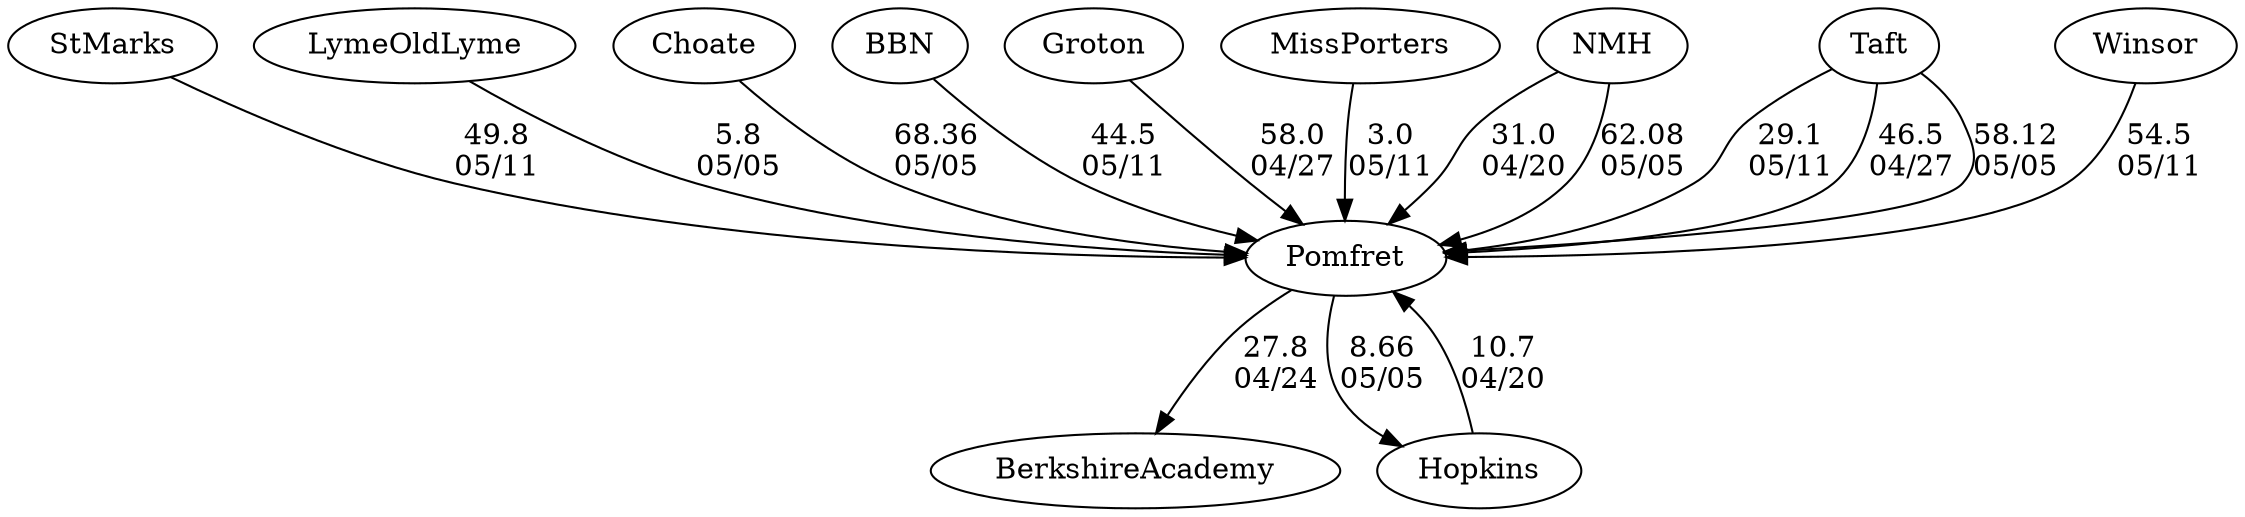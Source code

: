 digraph girls3foursPomfret {StMarks [URL="girls3foursPomfretStMarks.html"];LymeOldLyme [URL="girls3foursPomfretLymeOldLyme.html"];Choate [URL="girls3foursPomfretChoate.html"];Pomfret [URL="girls3foursPomfretPomfret.html"];BBN [URL="girls3foursPomfretBBN.html"];Groton [URL="girls3foursPomfretGroton.html"];MissPorters [URL="girls3foursPomfretMissPorters.html"];NMH [URL="girls3foursPomfretNMH.html"];BerkshireAcademy [URL="girls3foursPomfretBerkshireAcademy.html"];Taft [URL="girls3foursPomfretTaft.html"];Winsor [URL="girls3foursPomfretWinsor.html"];Hopkins [URL="girls3foursPomfretHopkins.html"];Winsor -> Pomfret[label="54.5
05/11", weight="46", tooltip="NEIRA Girls Fours, du Pont Cup: Pomfret vs. BB&N, Gunn, Miss Porter's, St. Mark's, Taft, Winsor			
Distance: 1500m Conditions: ~9MPH crossing headwind from lane 6 to lane 1, with occasional gusts. Beginning of race slightly choppier than finish. Conditions seemed to improve marginally by last race (G1). Comments: Alternated races with boys races. Order of girls races: G-Novice, G4, G3, G5, G2, G1. The novice boat race is listed in the sixth boat category. Crossing wind pushed almost all boats at least one lane to port. Several referee calls for boats to move to starboard in the lower boat races. Congratulations to Taft G1 for winning the 2024 du Pont Cup.
None", URL="https://www.row2k.com/results/resultspage.cfm?UID=377BB86A75BE9B00AD40E99984E7D587&cat=1", random="random"]; 
StMarks -> Pomfret[label="49.8
05/11", weight="51", tooltip="NEIRA Girls Fours, du Pont Cup: Pomfret vs. BB&N, Gunn, Miss Porter's, St. Mark's, Taft, Winsor			
Distance: 1500m Conditions: ~9MPH crossing headwind from lane 6 to lane 1, with occasional gusts. Beginning of race slightly choppier than finish. Conditions seemed to improve marginally by last race (G1). Comments: Alternated races with boys races. Order of girls races: G-Novice, G4, G3, G5, G2, G1. The novice boat race is listed in the sixth boat category. Crossing wind pushed almost all boats at least one lane to port. Several referee calls for boats to move to starboard in the lower boat races. Congratulations to Taft G1 for winning the 2024 du Pont Cup.
None", URL="https://www.row2k.com/results/resultspage.cfm?UID=377BB86A75BE9B00AD40E99984E7D587&cat=1", random="random"]; 
BBN -> Pomfret[label="44.5
05/11", weight="56", tooltip="NEIRA Girls Fours, du Pont Cup: Pomfret vs. BB&N, Gunn, Miss Porter's, St. Mark's, Taft, Winsor			
Distance: 1500m Conditions: ~9MPH crossing headwind from lane 6 to lane 1, with occasional gusts. Beginning of race slightly choppier than finish. Conditions seemed to improve marginally by last race (G1). Comments: Alternated races with boys races. Order of girls races: G-Novice, G4, G3, G5, G2, G1. The novice boat race is listed in the sixth boat category. Crossing wind pushed almost all boats at least one lane to port. Several referee calls for boats to move to starboard in the lower boat races. Congratulations to Taft G1 for winning the 2024 du Pont Cup.
None", URL="https://www.row2k.com/results/resultspage.cfm?UID=377BB86A75BE9B00AD40E99984E7D587&cat=1", random="random"]; 
Taft -> Pomfret[label="29.1
05/11", weight="71", tooltip="NEIRA Girls Fours, du Pont Cup: Pomfret vs. BB&N, Gunn, Miss Porter's, St. Mark's, Taft, Winsor			
Distance: 1500m Conditions: ~9MPH crossing headwind from lane 6 to lane 1, with occasional gusts. Beginning of race slightly choppier than finish. Conditions seemed to improve marginally by last race (G1). Comments: Alternated races with boys races. Order of girls races: G-Novice, G4, G3, G5, G2, G1. The novice boat race is listed in the sixth boat category. Crossing wind pushed almost all boats at least one lane to port. Several referee calls for boats to move to starboard in the lower boat races. Congratulations to Taft G1 for winning the 2024 du Pont Cup.
None", URL="https://www.row2k.com/results/resultspage.cfm?UID=377BB86A75BE9B00AD40E99984E7D587&cat=1", random="random"]; 
MissPorters -> Pomfret[label="3.0
05/11", weight="97", tooltip="NEIRA Girls Fours, du Pont Cup: Pomfret vs. BB&N, Gunn, Miss Porter's, St. Mark's, Taft, Winsor			
Distance: 1500m Conditions: ~9MPH crossing headwind from lane 6 to lane 1, with occasional gusts. Beginning of race slightly choppier than finish. Conditions seemed to improve marginally by last race (G1). Comments: Alternated races with boys races. Order of girls races: G-Novice, G4, G3, G5, G2, G1. The novice boat race is listed in the sixth boat category. Crossing wind pushed almost all boats at least one lane to port. Several referee calls for boats to move to starboard in the lower boat races. Congratulations to Taft G1 for winning the 2024 du Pont Cup.
None", URL="https://www.row2k.com/results/resultspage.cfm?UID=377BB86A75BE9B00AD40E99984E7D587&cat=1", random="random"]; 
NMH -> Pomfret[label="31.0
04/20", weight="69", tooltip="NEIRA Girls Fours,Pomfret vs. NMH, Hopkins			
Distance: 1500m Conditions: Very light wind, perhaps slight crossing WSW tail at times of no more than 5MPH. Conditions similar throughout, with a slight tailwind developing in the last race. No current. Comments: Race order: G3, G2, G1, G4/5. Thanks to NMH and Hopkins for a great day of racing.
None", URL="https://www.row2k.com/results/resultspage.cfm?UID=00FD5442533029F3F8C5DFD9A3F09907&cat=1", random="random"]; 
Hopkins -> Pomfret[label="10.7
04/20", weight="90", tooltip="NEIRA Girls Fours,Pomfret vs. NMH, Hopkins			
Distance: 1500m Conditions: Very light wind, perhaps slight crossing WSW tail at times of no more than 5MPH. Conditions similar throughout, with a slight tailwind developing in the last race. No current. Comments: Race order: G3, G2, G1, G4/5. Thanks to NMH and Hopkins for a great day of racing.
None", URL="https://www.row2k.com/results/resultspage.cfm?UID=00FD5442533029F3F8C5DFD9A3F09907&cat=1", random="random"]; 
Groton -> Pomfret[label="58.0
04/27", weight="42", tooltip="NEIRA,Pomfret vs. Groton, Taft			
Distance: 1500m Conditions: At the start, crossing tailwinds of ~10MPH. Winds shifted to a mostly tail after first 500M of ~15MPH, with occasional gusts 20 to 25. Water was choppy after the first 500M all the way to finish line. Comments: Race order: G4, G3, G2, G1 (with boys' races interspersed). Winds made aligning starts challenging. Commendable job by aligner. Course steering was challenging for almost all crews. Wind also affected crews as many drifted into other lanes, though no significant impediments that impacted finish order were detected. Taft's 1st boat was a late scratch.
None", URL="https://www.row2k.com/results/resultspage.cfm?UID=B2DEAF649BD92E4956E382AFF1E67D1D&cat=1", random="random"]; 
Taft -> Pomfret[label="46.5
04/27", weight="54", tooltip="NEIRA,Pomfret vs. Groton, Taft			
Distance: 1500m Conditions: At the start, crossing tailwinds of ~10MPH. Winds shifted to a mostly tail after first 500M of ~15MPH, with occasional gusts 20 to 25. Water was choppy after the first 500M all the way to finish line. Comments: Race order: G4, G3, G2, G1 (with boys' races interspersed). Winds made aligning starts challenging. Commendable job by aligner. Course steering was challenging for almost all crews. Wind also affected crews as many drifted into other lanes, though no significant impediments that impacted finish order were detected. Taft's 1st boat was a late scratch.
None", URL="https://www.row2k.com/results/resultspage.cfm?UID=B2DEAF649BD92E4956E382AFF1E67D1D&cat=1", random="random"]; 
Pomfret -> BerkshireAcademy[label="27.8
04/24", weight="73", tooltip="NEIRA Girls Fours,Pomfret vs. Marianapolis, Berkshire			
Distance: 1500m Conditions: Swirling, gusty winds - 12 to 15MPH, with stronger gusts. Slight tail at the start for first 300 meters, switching to a crossing through 800M mark, then crossing headwind, some strong crossing gusts. Despite the wind, not much chop on the water. Comments: Order of Races, G2, G1, G3 with boys' races in between. Marianapolis raced their 2nd boat in the third boat race. Pomfret raced both their 3rd and 4th boats in that race.
None", URL="https://www.row2k.com/results/resultspage.cfm?UID=5BE52A0B0D2C5D9EFE557E09C6164DD7&cat=1", random="random"]; 
Choate -> Pomfret[label="68.36
05/05", weight="32", tooltip="Founder's Day Regatta			
Conditions: Some cross wind in the first 500m shifting into a light tail wind in the last 1k. Teams with multiple boats in a single event only progressed the faster boat even if both finished top 3.", URL="https://www.row2k.com/results/resultspage.cfm?UID=7AC6352FAB62A8BCE52618B8C7A7971D&cat=6", random="random"]; 
NMH -> Pomfret[label="62.08
05/05", weight="38", tooltip="Founder's Day Regatta			
Conditions: Some cross wind in the first 500m shifting into a light tail wind in the last 1k. Teams with multiple boats in a single event only progressed the faster boat even if both finished top 3.", URL="https://www.row2k.com/results/resultspage.cfm?UID=7AC6352FAB62A8BCE52618B8C7A7971D&cat=6", random="random"]; 
Taft -> Pomfret[label="58.12
05/05", weight="42", tooltip="Founder's Day Regatta			
Conditions: Some cross wind in the first 500m shifting into a light tail wind in the last 1k. Teams with multiple boats in a single event only progressed the faster boat even if both finished top 3.", URL="https://www.row2k.com/results/resultspage.cfm?UID=7AC6352FAB62A8BCE52618B8C7A7971D&cat=6", random="random"]; 
LymeOldLyme -> Pomfret[label="5.8
05/05", weight="95", tooltip="Founder's Day Regatta			
Conditions: Some cross wind in the first 500m shifting into a light tail wind in the last 1k. Teams with multiple boats in a single event only progressed the faster boat even if both finished top 3.", URL="https://www.row2k.com/results/resultspage.cfm?UID=7AC6352FAB62A8BCE52618B8C7A7971D&cat=6", random="random"]; 
Pomfret -> Hopkins[label="8.66
05/05", weight="92", tooltip="Founder's Day Regatta			
Conditions: Some cross wind in the first 500m shifting into a light tail wind in the last 1k. Teams with multiple boats in a single event only progressed the faster boat even if both finished top 3.", URL="https://www.row2k.com/results/resultspage.cfm?UID=7AC6352FAB62A8BCE52618B8C7A7971D&cat=6", random="random"]}